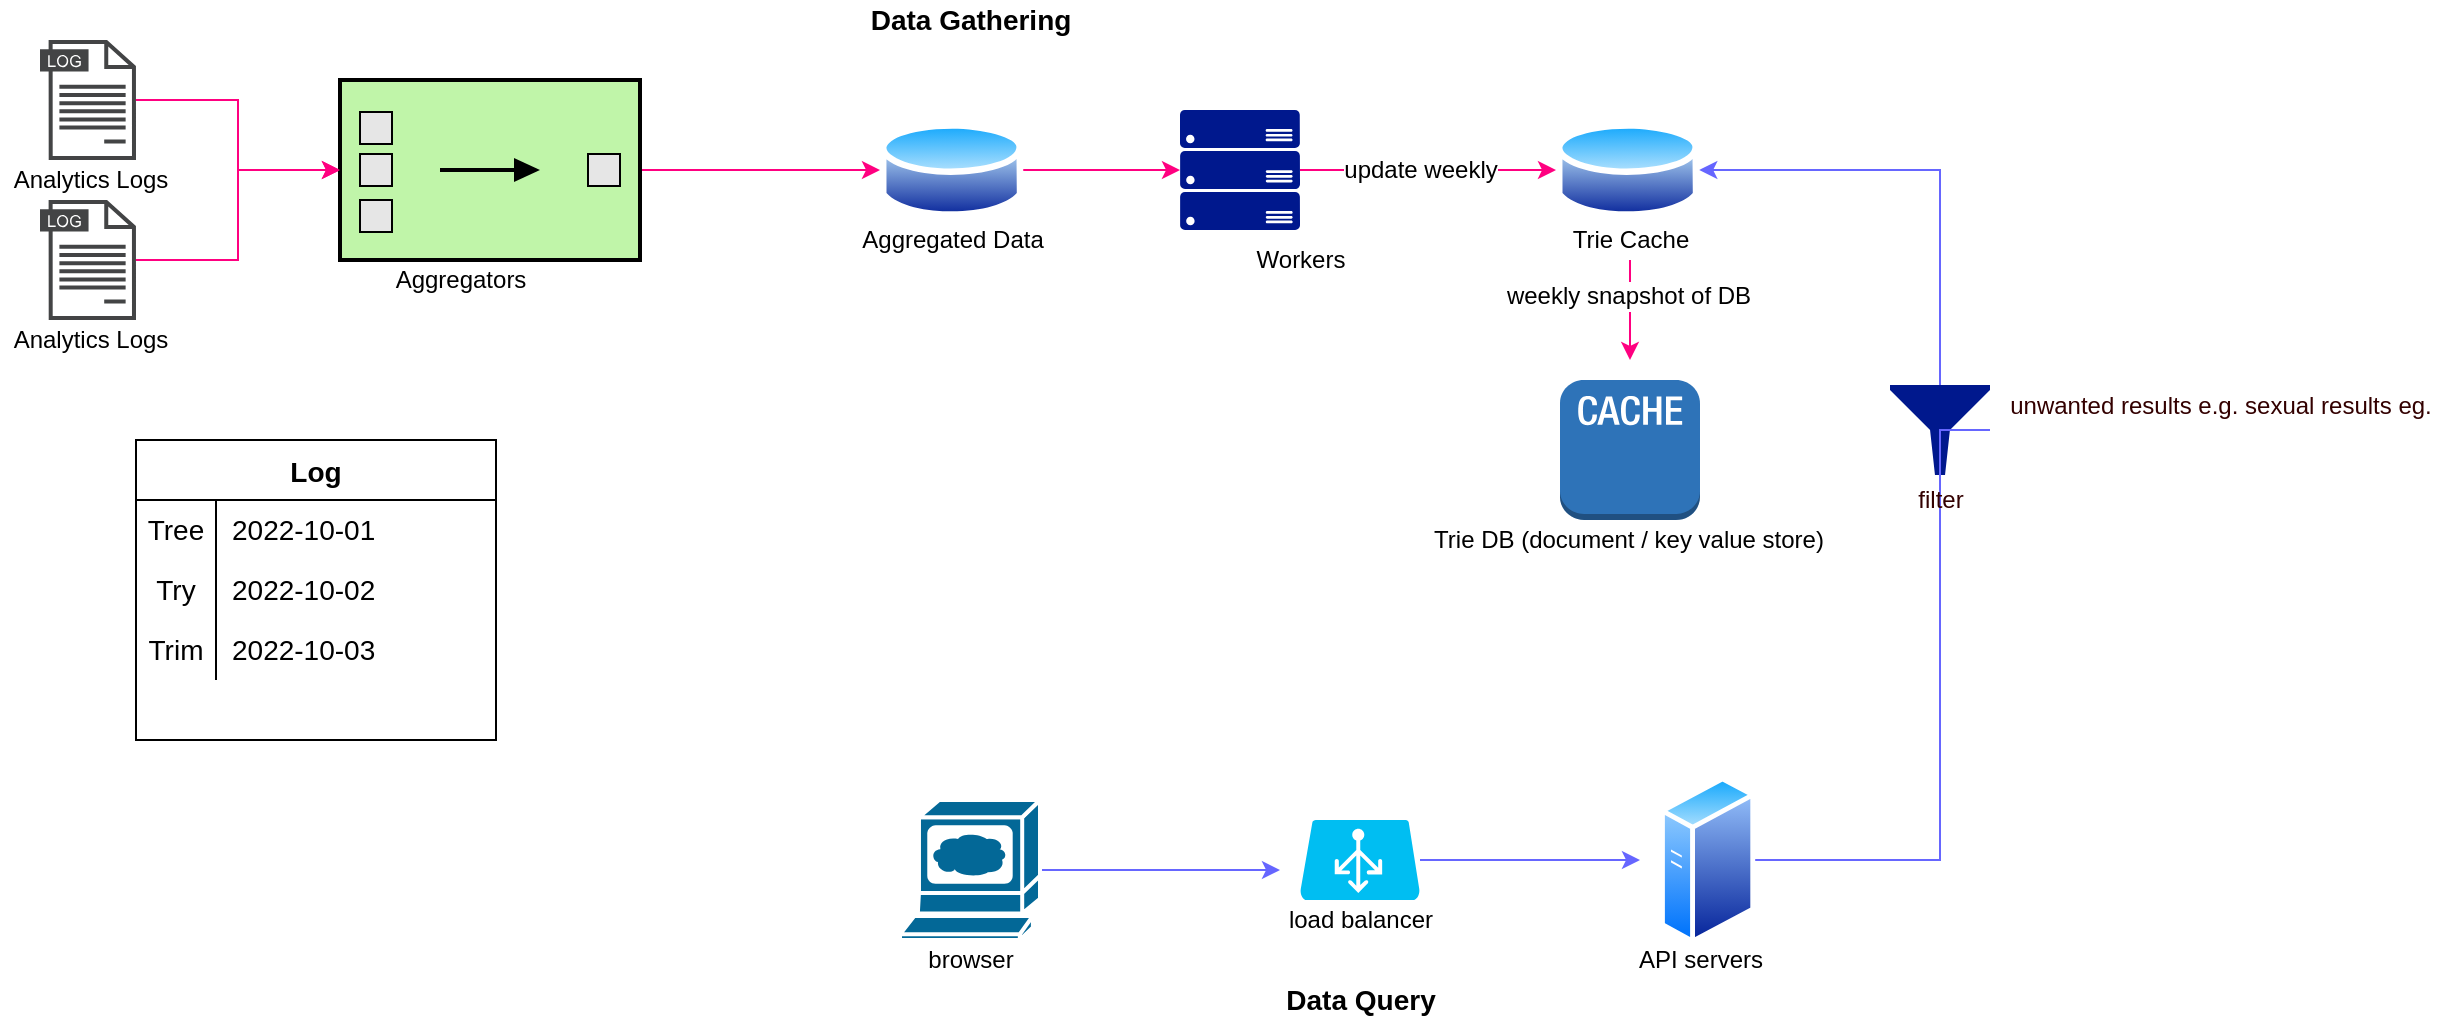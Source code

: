<mxfile version="17.4.4" type="github">
  <diagram id="5oaqmLejIBLVlqCtvISB" name="Page-1">
    <mxGraphModel dx="1226" dy="1129" grid="1" gridSize="10" guides="1" tooltips="1" connect="1" arrows="1" fold="1" page="1" pageScale="1" pageWidth="850" pageHeight="1100" math="0" shadow="0">
      <root>
        <mxCell id="0" />
        <mxCell id="1" parent="0" />
        <mxCell id="7zzk4bBtbLMsu9TvIBiW-18" style="edgeStyle=orthogonalEdgeStyle;rounded=0;orthogonalLoop=1;jettySize=auto;html=1;entryX=0;entryY=0.5;entryDx=0;entryDy=0;entryPerimeter=0;fontColor=#FF0000;strokeColor=#FF0080;" edge="1" parent="1" source="7zzk4bBtbLMsu9TvIBiW-1" target="7zzk4bBtbLMsu9TvIBiW-2">
          <mxGeometry relative="1" as="geometry" />
        </mxCell>
        <mxCell id="7zzk4bBtbLMsu9TvIBiW-1" value="" style="sketch=0;pointerEvents=1;shadow=0;dashed=0;html=1;strokeColor=none;fillColor=#434445;aspect=fixed;labelPosition=center;verticalLabelPosition=bottom;verticalAlign=top;align=center;outlineConnect=0;shape=mxgraph.vvd.log_files;" vertex="1" parent="1">
          <mxGeometry x="20" y="30" width="48" height="60" as="geometry" />
        </mxCell>
        <mxCell id="7zzk4bBtbLMsu9TvIBiW-20" style="edgeStyle=orthogonalEdgeStyle;rounded=0;orthogonalLoop=1;jettySize=auto;html=1;entryX=0;entryY=0.5;entryDx=0;entryDy=0;fontColor=#FF0000;strokeColor=#FF0080;" edge="1" parent="1" source="7zzk4bBtbLMsu9TvIBiW-2" target="7zzk4bBtbLMsu9TvIBiW-4">
          <mxGeometry relative="1" as="geometry" />
        </mxCell>
        <mxCell id="7zzk4bBtbLMsu9TvIBiW-2" value="" style="strokeWidth=2;outlineConnect=0;dashed=0;align=center;fontSize=8;fillColor=#c0f5a9;verticalLabelPosition=bottom;verticalAlign=top;shape=mxgraph.eip.aggregator;" vertex="1" parent="1">
          <mxGeometry x="170" y="50" width="150" height="90" as="geometry" />
        </mxCell>
        <mxCell id="7zzk4bBtbLMsu9TvIBiW-19" style="edgeStyle=orthogonalEdgeStyle;rounded=0;orthogonalLoop=1;jettySize=auto;html=1;entryX=0;entryY=0.5;entryDx=0;entryDy=0;entryPerimeter=0;fontColor=#FF0000;strokeColor=#FF0080;" edge="1" parent="1" source="7zzk4bBtbLMsu9TvIBiW-3" target="7zzk4bBtbLMsu9TvIBiW-2">
          <mxGeometry relative="1" as="geometry" />
        </mxCell>
        <mxCell id="7zzk4bBtbLMsu9TvIBiW-3" value="" style="sketch=0;pointerEvents=1;shadow=0;dashed=0;html=1;strokeColor=none;fillColor=#434445;aspect=fixed;labelPosition=center;verticalLabelPosition=bottom;verticalAlign=top;align=center;outlineConnect=0;shape=mxgraph.vvd.log_files;" vertex="1" parent="1">
          <mxGeometry x="20" y="110" width="48" height="60" as="geometry" />
        </mxCell>
        <mxCell id="7zzk4bBtbLMsu9TvIBiW-21" style="edgeStyle=orthogonalEdgeStyle;rounded=0;orthogonalLoop=1;jettySize=auto;html=1;entryX=0;entryY=0.5;entryDx=0;entryDy=0;entryPerimeter=0;fontColor=#FF0000;strokeColor=#FF0080;" edge="1" parent="1" source="7zzk4bBtbLMsu9TvIBiW-4" target="7zzk4bBtbLMsu9TvIBiW-7">
          <mxGeometry relative="1" as="geometry" />
        </mxCell>
        <mxCell id="7zzk4bBtbLMsu9TvIBiW-4" value="" style="aspect=fixed;perimeter=ellipsePerimeter;html=1;align=center;shadow=0;dashed=0;spacingTop=3;image;image=img/lib/active_directory/database.svg;" vertex="1" parent="1">
          <mxGeometry x="440" y="68.5" width="71.62" height="53" as="geometry" />
        </mxCell>
        <mxCell id="7zzk4bBtbLMsu9TvIBiW-22" style="edgeStyle=orthogonalEdgeStyle;rounded=0;orthogonalLoop=1;jettySize=auto;html=1;entryX=0;entryY=0.5;entryDx=0;entryDy=0;fontColor=#FF0000;strokeColor=#FF0080;" edge="1" parent="1" source="7zzk4bBtbLMsu9TvIBiW-7" target="7zzk4bBtbLMsu9TvIBiW-9">
          <mxGeometry relative="1" as="geometry" />
        </mxCell>
        <mxCell id="7zzk4bBtbLMsu9TvIBiW-40" value="update weekly" style="edgeLabel;html=1;align=center;verticalAlign=middle;resizable=0;points=[];fontSize=12;" vertex="1" connectable="0" parent="7zzk4bBtbLMsu9TvIBiW-22">
          <mxGeometry x="-0.344" y="3" relative="1" as="geometry">
            <mxPoint x="18" y="3" as="offset" />
          </mxGeometry>
        </mxCell>
        <mxCell id="7zzk4bBtbLMsu9TvIBiW-7" value="" style="sketch=0;aspect=fixed;pointerEvents=1;shadow=0;dashed=0;html=1;strokeColor=none;labelPosition=center;verticalLabelPosition=bottom;verticalAlign=top;align=center;fillColor=#00188D;shape=mxgraph.azure.server_rack" vertex="1" parent="1">
          <mxGeometry x="590" y="65" width="60" height="60" as="geometry" />
        </mxCell>
        <mxCell id="7zzk4bBtbLMsu9TvIBiW-9" value="" style="aspect=fixed;perimeter=ellipsePerimeter;html=1;align=center;shadow=0;dashed=0;spacingTop=3;image;image=img/lib/active_directory/database.svg;" vertex="1" parent="1">
          <mxGeometry x="778" y="68.5" width="71.62" height="53" as="geometry" />
        </mxCell>
        <mxCell id="7zzk4bBtbLMsu9TvIBiW-10" value="" style="outlineConnect=0;dashed=0;verticalLabelPosition=bottom;verticalAlign=top;align=center;html=1;shape=mxgraph.aws3.cache_node;fillColor=#2E73B8;gradientColor=none;" vertex="1" parent="1">
          <mxGeometry x="780" y="200" width="70" height="70" as="geometry" />
        </mxCell>
        <mxCell id="7zzk4bBtbLMsu9TvIBiW-11" value="Analytics Logs" style="text;html=1;align=center;verticalAlign=middle;resizable=0;points=[];autosize=1;strokeColor=none;fillColor=none;" vertex="1" parent="1">
          <mxGeometry y="170" width="90" height="20" as="geometry" />
        </mxCell>
        <mxCell id="7zzk4bBtbLMsu9TvIBiW-12" value="Analytics Logs" style="text;html=1;align=center;verticalAlign=middle;resizable=0;points=[];autosize=1;strokeColor=none;fillColor=none;" vertex="1" parent="1">
          <mxGeometry y="90" width="90" height="20" as="geometry" />
        </mxCell>
        <mxCell id="7zzk4bBtbLMsu9TvIBiW-13" value="Aggregators" style="text;html=1;align=center;verticalAlign=middle;resizable=0;points=[];autosize=1;strokeColor=none;fillColor=none;" vertex="1" parent="1">
          <mxGeometry x="190" y="140" width="80" height="20" as="geometry" />
        </mxCell>
        <mxCell id="7zzk4bBtbLMsu9TvIBiW-14" value="Aggregated Data" style="text;html=1;align=center;verticalAlign=middle;resizable=0;points=[];autosize=1;strokeColor=none;fillColor=none;" vertex="1" parent="1">
          <mxGeometry x="420.81" y="120" width="110" height="20" as="geometry" />
        </mxCell>
        <mxCell id="7zzk4bBtbLMsu9TvIBiW-15" value="Workers" style="text;html=1;align=center;verticalAlign=middle;resizable=0;points=[];autosize=1;strokeColor=none;fillColor=none;" vertex="1" parent="1">
          <mxGeometry x="620" y="130" width="60" height="20" as="geometry" />
        </mxCell>
        <mxCell id="7zzk4bBtbLMsu9TvIBiW-25" style="edgeStyle=orthogonalEdgeStyle;rounded=0;orthogonalLoop=1;jettySize=auto;html=1;strokeColor=#FF0080;" edge="1" parent="1" source="7zzk4bBtbLMsu9TvIBiW-16">
          <mxGeometry relative="1" as="geometry">
            <mxPoint x="815" y="190" as="targetPoint" />
          </mxGeometry>
        </mxCell>
        <mxCell id="7zzk4bBtbLMsu9TvIBiW-41" value="weekly snapshot of DB" style="edgeLabel;html=1;align=center;verticalAlign=middle;resizable=0;points=[];fontSize=12;" vertex="1" connectable="0" parent="7zzk4bBtbLMsu9TvIBiW-25">
          <mxGeometry x="-0.28" y="-1" relative="1" as="geometry">
            <mxPoint as="offset" />
          </mxGeometry>
        </mxCell>
        <mxCell id="7zzk4bBtbLMsu9TvIBiW-16" value="Trie Cache" style="text;html=1;align=center;verticalAlign=middle;resizable=0;points=[];autosize=1;strokeColor=none;fillColor=none;" vertex="1" parent="1">
          <mxGeometry x="780" y="120" width="70" height="20" as="geometry" />
        </mxCell>
        <mxCell id="7zzk4bBtbLMsu9TvIBiW-17" value="Trie DB (document / key value store)" style="text;html=1;align=center;verticalAlign=middle;resizable=0;points=[];autosize=1;strokeColor=none;fillColor=none;" vertex="1" parent="1">
          <mxGeometry x="708.81" y="270" width="210" height="20" as="geometry" />
        </mxCell>
        <mxCell id="7zzk4bBtbLMsu9TvIBiW-26" value="Data Gathering" style="text;html=1;align=center;verticalAlign=middle;resizable=0;points=[];autosize=1;strokeColor=none;fillColor=none;fontSize=14;fontStyle=1" vertex="1" parent="1">
          <mxGeometry x="425" y="10" width="120" height="20" as="geometry" />
        </mxCell>
        <mxCell id="7zzk4bBtbLMsu9TvIBiW-28" value="Log" style="shape=table;startSize=30;container=1;collapsible=0;childLayout=tableLayout;fixedRows=1;rowLines=0;fontStyle=1;fontSize=14;" vertex="1" parent="1">
          <mxGeometry x="68" y="230" width="180" height="150" as="geometry" />
        </mxCell>
        <mxCell id="7zzk4bBtbLMsu9TvIBiW-29" value="" style="shape=tableRow;horizontal=0;startSize=0;swimlaneHead=0;swimlaneBody=0;top=0;left=0;bottom=0;right=0;collapsible=0;dropTarget=0;fillColor=none;points=[[0,0.5],[1,0.5]];portConstraint=eastwest;fontSize=14;" vertex="1" parent="7zzk4bBtbLMsu9TvIBiW-28">
          <mxGeometry y="30" width="180" height="30" as="geometry" />
        </mxCell>
        <mxCell id="7zzk4bBtbLMsu9TvIBiW-30" value="Tree" style="shape=partialRectangle;html=1;whiteSpace=wrap;connectable=0;fillColor=none;top=0;left=0;bottom=0;right=0;overflow=hidden;pointerEvents=1;fontSize=14;" vertex="1" parent="7zzk4bBtbLMsu9TvIBiW-29">
          <mxGeometry width="40" height="30" as="geometry">
            <mxRectangle width="40" height="30" as="alternateBounds" />
          </mxGeometry>
        </mxCell>
        <mxCell id="7zzk4bBtbLMsu9TvIBiW-31" value="2022-10-01" style="shape=partialRectangle;html=1;whiteSpace=wrap;connectable=0;fillColor=none;top=0;left=0;bottom=0;right=0;align=left;spacingLeft=6;overflow=hidden;fontSize=14;" vertex="1" parent="7zzk4bBtbLMsu9TvIBiW-29">
          <mxGeometry x="40" width="140" height="30" as="geometry">
            <mxRectangle width="140" height="30" as="alternateBounds" />
          </mxGeometry>
        </mxCell>
        <mxCell id="7zzk4bBtbLMsu9TvIBiW-32" value="" style="shape=tableRow;horizontal=0;startSize=0;swimlaneHead=0;swimlaneBody=0;top=0;left=0;bottom=0;right=0;collapsible=0;dropTarget=0;fillColor=none;points=[[0,0.5],[1,0.5]];portConstraint=eastwest;fontSize=14;" vertex="1" parent="7zzk4bBtbLMsu9TvIBiW-28">
          <mxGeometry y="60" width="180" height="30" as="geometry" />
        </mxCell>
        <mxCell id="7zzk4bBtbLMsu9TvIBiW-33" value="Try" style="shape=partialRectangle;html=1;whiteSpace=wrap;connectable=0;fillColor=none;top=0;left=0;bottom=0;right=0;overflow=hidden;fontSize=14;" vertex="1" parent="7zzk4bBtbLMsu9TvIBiW-32">
          <mxGeometry width="40" height="30" as="geometry">
            <mxRectangle width="40" height="30" as="alternateBounds" />
          </mxGeometry>
        </mxCell>
        <mxCell id="7zzk4bBtbLMsu9TvIBiW-34" value="" style="shape=partialRectangle;html=1;whiteSpace=wrap;connectable=0;fillColor=none;top=0;left=0;bottom=0;right=0;align=left;spacingLeft=6;overflow=hidden;fontSize=14;" vertex="1" parent="7zzk4bBtbLMsu9TvIBiW-32">
          <mxGeometry x="40" width="140" height="30" as="geometry">
            <mxRectangle width="140" height="30" as="alternateBounds" />
          </mxGeometry>
        </mxCell>
        <mxCell id="7zzk4bBtbLMsu9TvIBiW-35" value="" style="shape=tableRow;horizontal=0;startSize=0;swimlaneHead=0;swimlaneBody=0;top=0;left=0;bottom=0;right=0;collapsible=0;dropTarget=0;fillColor=none;points=[[0,0.5],[1,0.5]];portConstraint=eastwest;fontSize=14;" vertex="1" parent="7zzk4bBtbLMsu9TvIBiW-28">
          <mxGeometry y="90" width="180" height="30" as="geometry" />
        </mxCell>
        <mxCell id="7zzk4bBtbLMsu9TvIBiW-36" value="Trim" style="shape=partialRectangle;html=1;whiteSpace=wrap;connectable=0;fillColor=none;top=0;left=0;bottom=0;right=0;overflow=hidden;fontSize=14;" vertex="1" parent="7zzk4bBtbLMsu9TvIBiW-35">
          <mxGeometry width="40" height="30" as="geometry">
            <mxRectangle width="40" height="30" as="alternateBounds" />
          </mxGeometry>
        </mxCell>
        <mxCell id="7zzk4bBtbLMsu9TvIBiW-37" value="" style="shape=partialRectangle;html=1;whiteSpace=wrap;connectable=0;fillColor=none;top=0;left=0;bottom=0;right=0;align=left;spacingLeft=6;overflow=hidden;fontSize=14;" vertex="1" parent="7zzk4bBtbLMsu9TvIBiW-35">
          <mxGeometry x="40" width="140" height="30" as="geometry">
            <mxRectangle width="140" height="30" as="alternateBounds" />
          </mxGeometry>
        </mxCell>
        <mxCell id="7zzk4bBtbLMsu9TvIBiW-38" value="2022-10-02" style="shape=partialRectangle;html=1;whiteSpace=wrap;connectable=0;fillColor=none;top=0;left=0;bottom=0;right=0;align=left;spacingLeft=6;overflow=hidden;fontSize=14;" vertex="1" parent="1">
          <mxGeometry x="108" y="290" width="140" height="30" as="geometry">
            <mxRectangle width="140" height="30" as="alternateBounds" />
          </mxGeometry>
        </mxCell>
        <mxCell id="7zzk4bBtbLMsu9TvIBiW-39" value="2022-10-03" style="shape=partialRectangle;html=1;whiteSpace=wrap;connectable=0;fillColor=none;top=0;left=0;bottom=0;right=0;align=left;spacingLeft=6;overflow=hidden;fontSize=14;" vertex="1" parent="1">
          <mxGeometry x="108" y="320" width="140" height="30" as="geometry">
            <mxRectangle width="140" height="30" as="alternateBounds" />
          </mxGeometry>
        </mxCell>
        <mxCell id="7zzk4bBtbLMsu9TvIBiW-50" style="edgeStyle=orthogonalEdgeStyle;rounded=0;orthogonalLoop=1;jettySize=auto;html=1;fontSize=12;strokeColor=#6666FF;" edge="1" parent="1" source="7zzk4bBtbLMsu9TvIBiW-44">
          <mxGeometry relative="1" as="geometry">
            <mxPoint x="640" y="445" as="targetPoint" />
          </mxGeometry>
        </mxCell>
        <mxCell id="7zzk4bBtbLMsu9TvIBiW-44" value="" style="shape=mxgraph.cisco.computers_and_peripherals.web_browser;html=1;pointerEvents=1;dashed=0;fillColor=#036897;strokeColor=#ffffff;strokeWidth=2;verticalLabelPosition=bottom;verticalAlign=top;align=center;outlineConnect=0;fontSize=12;" vertex="1" parent="1">
          <mxGeometry x="450" y="410" width="70" height="70" as="geometry" />
        </mxCell>
        <mxCell id="7zzk4bBtbLMsu9TvIBiW-51" style="edgeStyle=orthogonalEdgeStyle;rounded=0;orthogonalLoop=1;jettySize=auto;html=1;fontSize=12;strokeColor=#6666FF;" edge="1" parent="1" source="7zzk4bBtbLMsu9TvIBiW-45">
          <mxGeometry relative="1" as="geometry">
            <mxPoint x="820" y="440" as="targetPoint" />
          </mxGeometry>
        </mxCell>
        <mxCell id="7zzk4bBtbLMsu9TvIBiW-45" value="" style="verticalLabelPosition=bottom;html=1;verticalAlign=top;align=center;strokeColor=none;fillColor=#00BEF2;shape=mxgraph.azure.azure_load_balancer;fontSize=12;" vertex="1" parent="1">
          <mxGeometry x="650" y="420" width="60" height="40" as="geometry" />
        </mxCell>
        <mxCell id="7zzk4bBtbLMsu9TvIBiW-52" style="edgeStyle=orthogonalEdgeStyle;rounded=0;orthogonalLoop=1;jettySize=auto;html=1;entryX=1;entryY=0.5;entryDx=0;entryDy=0;fontSize=12;strokeColor=#6666FF;startArrow=none;" edge="1" parent="1" source="7zzk4bBtbLMsu9TvIBiW-54" target="7zzk4bBtbLMsu9TvIBiW-9">
          <mxGeometry relative="1" as="geometry">
            <Array as="points">
              <mxPoint x="970" y="95" />
            </Array>
          </mxGeometry>
        </mxCell>
        <mxCell id="7zzk4bBtbLMsu9TvIBiW-46" value="" style="aspect=fixed;perimeter=ellipsePerimeter;html=1;align=center;shadow=0;dashed=0;spacingTop=3;image;image=img/lib/active_directory/generic_server.svg;fontSize=12;" vertex="1" parent="1">
          <mxGeometry x="830" y="397.5" width="47.6" height="85" as="geometry" />
        </mxCell>
        <mxCell id="7zzk4bBtbLMsu9TvIBiW-47" value="browser" style="text;html=1;align=center;verticalAlign=middle;resizable=0;points=[];autosize=1;strokeColor=none;fillColor=none;fontSize=12;" vertex="1" parent="1">
          <mxGeometry x="455" y="480" width="60" height="20" as="geometry" />
        </mxCell>
        <mxCell id="7zzk4bBtbLMsu9TvIBiW-48" value="load balancer" style="text;html=1;align=center;verticalAlign=middle;resizable=0;points=[];autosize=1;strokeColor=none;fillColor=none;fontSize=12;" vertex="1" parent="1">
          <mxGeometry x="635" y="460" width="90" height="20" as="geometry" />
        </mxCell>
        <mxCell id="7zzk4bBtbLMsu9TvIBiW-49" value="API servers" style="text;html=1;align=center;verticalAlign=middle;resizable=0;points=[];autosize=1;strokeColor=none;fillColor=none;fontSize=12;" vertex="1" parent="1">
          <mxGeometry x="810" y="480" width="80" height="20" as="geometry" />
        </mxCell>
        <mxCell id="7zzk4bBtbLMsu9TvIBiW-53" value="Data Query" style="text;html=1;align=center;verticalAlign=middle;resizable=0;points=[];autosize=1;strokeColor=none;fillColor=none;fontSize=14;fontStyle=1" vertex="1" parent="1">
          <mxGeometry x="635" y="500" width="90" height="20" as="geometry" />
        </mxCell>
        <mxCell id="7zzk4bBtbLMsu9TvIBiW-54" value="" style="sketch=0;aspect=fixed;pointerEvents=1;shadow=0;dashed=0;html=1;strokeColor=none;labelPosition=center;verticalLabelPosition=bottom;verticalAlign=top;align=center;fillColor=#00188D;shape=mxgraph.mscae.enterprise.filter;fontSize=12;fontColor=#FF0000;" vertex="1" parent="1">
          <mxGeometry x="945" y="202.5" width="50" height="45" as="geometry" />
        </mxCell>
        <mxCell id="7zzk4bBtbLMsu9TvIBiW-55" value="" style="edgeStyle=orthogonalEdgeStyle;rounded=0;orthogonalLoop=1;jettySize=auto;html=1;entryX=1;entryY=0.5;entryDx=0;entryDy=0;fontSize=12;strokeColor=#6666FF;endArrow=none;" edge="1" parent="1" source="7zzk4bBtbLMsu9TvIBiW-46" target="7zzk4bBtbLMsu9TvIBiW-54">
          <mxGeometry relative="1" as="geometry">
            <mxPoint x="877.6" y="440" as="sourcePoint" />
            <mxPoint x="849.62" y="95" as="targetPoint" />
            <Array as="points">
              <mxPoint x="970" y="440" />
            </Array>
          </mxGeometry>
        </mxCell>
        <mxCell id="7zzk4bBtbLMsu9TvIBiW-56" value="filter" style="text;html=1;align=center;verticalAlign=middle;resizable=0;points=[];autosize=1;strokeColor=none;fillColor=none;fontSize=12;fontColor=#330000;" vertex="1" parent="1">
          <mxGeometry x="950" y="250" width="40" height="20" as="geometry" />
        </mxCell>
        <mxCell id="7zzk4bBtbLMsu9TvIBiW-57" value="unwanted results e.g. sexual results eg." style="text;html=1;align=center;verticalAlign=middle;resizable=0;points=[];autosize=1;strokeColor=none;fillColor=none;fontSize=12;fontColor=#330000;" vertex="1" parent="1">
          <mxGeometry x="995" y="202.5" width="230" height="20" as="geometry" />
        </mxCell>
      </root>
    </mxGraphModel>
  </diagram>
</mxfile>
